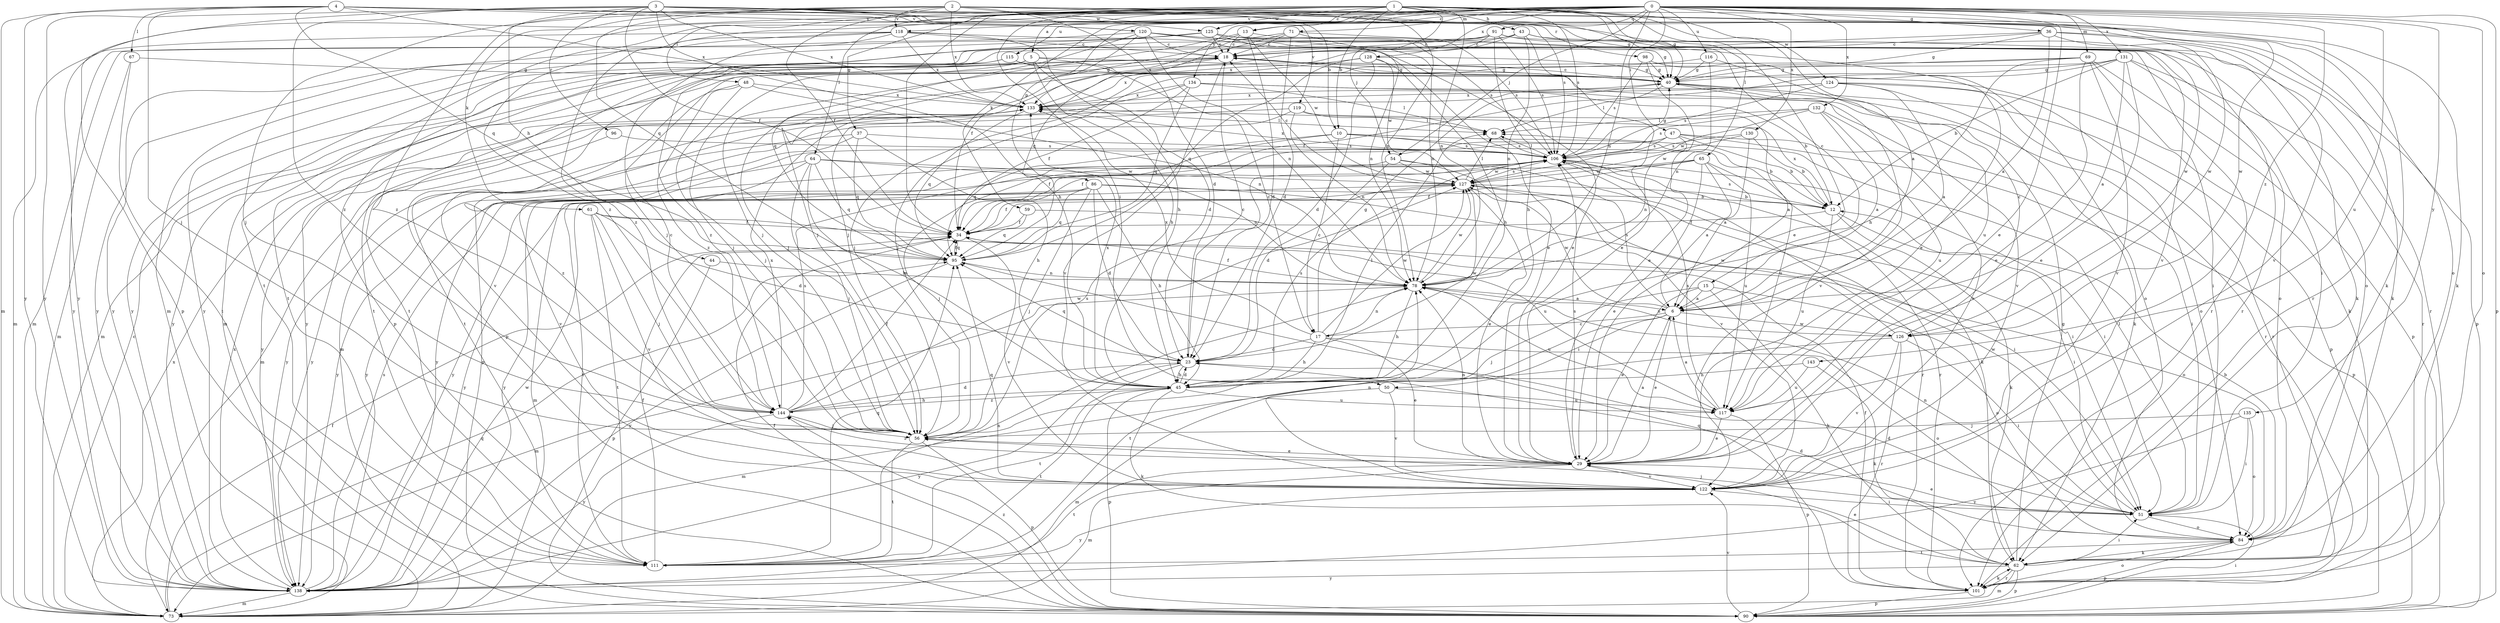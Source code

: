 strict digraph  {
0;
1;
2;
3;
4;
5;
6;
10;
12;
13;
15;
17;
18;
23;
29;
34;
36;
37;
40;
43;
44;
45;
47;
48;
50;
51;
54;
56;
59;
61;
62;
64;
65;
67;
68;
69;
71;
73;
78;
84;
86;
90;
91;
95;
96;
98;
101;
106;
111;
115;
116;
117;
118;
119;
120;
122;
124;
125;
126;
127;
128;
130;
131;
132;
133;
134;
135;
138;
143;
144;
0 -> 13  [label=c];
0 -> 29  [label=e];
0 -> 36  [label=g];
0 -> 47  [label=i];
0 -> 54  [label=j];
0 -> 59  [label=k];
0 -> 69  [label=m];
0 -> 71  [label=m];
0 -> 73  [label=m];
0 -> 78  [label=n];
0 -> 84  [label=o];
0 -> 86  [label=p];
0 -> 90  [label=p];
0 -> 91  [label=q];
0 -> 111  [label=t];
0 -> 115  [label=u];
0 -> 116  [label=u];
0 -> 117  [label=u];
0 -> 118  [label=v];
0 -> 128  [label=x];
0 -> 130  [label=x];
0 -> 131  [label=x];
0 -> 132  [label=x];
0 -> 134  [label=y];
0 -> 135  [label=y];
0 -> 138  [label=y];
0 -> 143  [label=z];
0 -> 144  [label=z];
1 -> 5  [label=a];
1 -> 6  [label=a];
1 -> 10  [label=b];
1 -> 13  [label=c];
1 -> 29  [label=e];
1 -> 34  [label=f];
1 -> 37  [label=g];
1 -> 40  [label=g];
1 -> 43  [label=h];
1 -> 48  [label=i];
1 -> 50  [label=i];
1 -> 54  [label=j];
1 -> 64  [label=l];
1 -> 65  [label=l];
1 -> 78  [label=n];
1 -> 106  [label=s];
1 -> 124  [label=w];
1 -> 125  [label=w];
2 -> 10  [label=b];
2 -> 15  [label=c];
2 -> 23  [label=d];
2 -> 34  [label=f];
2 -> 56  [label=j];
2 -> 61  [label=k];
2 -> 62  [label=k];
2 -> 78  [label=n];
2 -> 95  [label=q];
2 -> 118  [label=v];
2 -> 125  [label=w];
2 -> 126  [label=w];
2 -> 133  [label=x];
2 -> 144  [label=z];
3 -> 34  [label=f];
3 -> 40  [label=g];
3 -> 44  [label=h];
3 -> 45  [label=h];
3 -> 62  [label=k];
3 -> 90  [label=p];
3 -> 96  [label=r];
3 -> 98  [label=r];
3 -> 101  [label=r];
3 -> 119  [label=v];
3 -> 120  [label=v];
3 -> 126  [label=w];
3 -> 133  [label=x];
3 -> 138  [label=y];
3 -> 144  [label=z];
4 -> 56  [label=j];
4 -> 67  [label=l];
4 -> 73  [label=m];
4 -> 84  [label=o];
4 -> 95  [label=q];
4 -> 106  [label=s];
4 -> 120  [label=v];
4 -> 126  [label=w];
4 -> 133  [label=x];
4 -> 138  [label=y];
5 -> 17  [label=c];
5 -> 23  [label=d];
5 -> 40  [label=g];
5 -> 45  [label=h];
5 -> 56  [label=j];
5 -> 73  [label=m];
5 -> 90  [label=p];
6 -> 17  [label=c];
6 -> 29  [label=e];
6 -> 50  [label=i];
6 -> 106  [label=s];
6 -> 111  [label=t];
6 -> 126  [label=w];
6 -> 127  [label=w];
10 -> 12  [label=b];
10 -> 17  [label=c];
10 -> 34  [label=f];
10 -> 95  [label=q];
10 -> 106  [label=s];
10 -> 117  [label=u];
12 -> 34  [label=f];
12 -> 51  [label=i];
12 -> 62  [label=k];
12 -> 106  [label=s];
12 -> 117  [label=u];
12 -> 133  [label=x];
13 -> 18  [label=c];
13 -> 23  [label=d];
13 -> 56  [label=j];
13 -> 106  [label=s];
13 -> 127  [label=w];
13 -> 133  [label=x];
15 -> 6  [label=a];
15 -> 29  [label=e];
15 -> 56  [label=j];
15 -> 62  [label=k];
15 -> 84  [label=o];
17 -> 23  [label=d];
17 -> 29  [label=e];
17 -> 40  [label=g];
17 -> 45  [label=h];
17 -> 78  [label=n];
17 -> 84  [label=o];
17 -> 127  [label=w];
17 -> 133  [label=x];
18 -> 40  [label=g];
18 -> 56  [label=j];
18 -> 111  [label=t];
18 -> 122  [label=v];
18 -> 138  [label=y];
23 -> 18  [label=c];
23 -> 45  [label=h];
23 -> 95  [label=q];
23 -> 111  [label=t];
23 -> 127  [label=w];
23 -> 138  [label=y];
29 -> 6  [label=a];
29 -> 73  [label=m];
29 -> 78  [label=n];
29 -> 106  [label=s];
29 -> 111  [label=t];
29 -> 122  [label=v];
29 -> 144  [label=z];
34 -> 95  [label=q];
34 -> 122  [label=v];
36 -> 6  [label=a];
36 -> 18  [label=c];
36 -> 40  [label=g];
36 -> 62  [label=k];
36 -> 90  [label=p];
36 -> 111  [label=t];
36 -> 122  [label=v];
37 -> 45  [label=h];
37 -> 95  [label=q];
37 -> 106  [label=s];
37 -> 138  [label=y];
37 -> 144  [label=z];
40 -> 18  [label=c];
40 -> 68  [label=l];
40 -> 90  [label=p];
40 -> 101  [label=r];
40 -> 122  [label=v];
40 -> 133  [label=x];
43 -> 18  [label=c];
43 -> 29  [label=e];
43 -> 62  [label=k];
43 -> 78  [label=n];
43 -> 101  [label=r];
43 -> 133  [label=x];
43 -> 138  [label=y];
44 -> 78  [label=n];
44 -> 90  [label=p];
45 -> 23  [label=d];
45 -> 62  [label=k];
45 -> 68  [label=l];
45 -> 90  [label=p];
45 -> 106  [label=s];
45 -> 111  [label=t];
45 -> 117  [label=u];
45 -> 133  [label=x];
45 -> 144  [label=z];
47 -> 12  [label=b];
47 -> 34  [label=f];
47 -> 51  [label=i];
47 -> 78  [label=n];
47 -> 90  [label=p];
47 -> 106  [label=s];
47 -> 138  [label=y];
48 -> 56  [label=j];
48 -> 78  [label=n];
48 -> 122  [label=v];
48 -> 133  [label=x];
48 -> 144  [label=z];
50 -> 73  [label=m];
50 -> 117  [label=u];
50 -> 122  [label=v];
51 -> 23  [label=d];
51 -> 29  [label=e];
51 -> 56  [label=j];
51 -> 68  [label=l];
51 -> 78  [label=n];
51 -> 84  [label=o];
51 -> 127  [label=w];
54 -> 23  [label=d];
54 -> 51  [label=i];
54 -> 122  [label=v];
54 -> 127  [label=w];
54 -> 138  [label=y];
56 -> 29  [label=e];
56 -> 90  [label=p];
56 -> 106  [label=s];
56 -> 111  [label=t];
59 -> 34  [label=f];
59 -> 84  [label=o];
59 -> 95  [label=q];
61 -> 23  [label=d];
61 -> 34  [label=f];
61 -> 56  [label=j];
61 -> 111  [label=t];
61 -> 117  [label=u];
61 -> 122  [label=v];
62 -> 29  [label=e];
62 -> 40  [label=g];
62 -> 51  [label=i];
62 -> 73  [label=m];
62 -> 90  [label=p];
62 -> 101  [label=r];
62 -> 138  [label=y];
64 -> 45  [label=h];
64 -> 56  [label=j];
64 -> 78  [label=n];
64 -> 95  [label=q];
64 -> 122  [label=v];
64 -> 127  [label=w];
64 -> 138  [label=y];
65 -> 6  [label=a];
65 -> 29  [label=e];
65 -> 34  [label=f];
65 -> 101  [label=r];
65 -> 117  [label=u];
65 -> 127  [label=w];
65 -> 138  [label=y];
67 -> 40  [label=g];
67 -> 73  [label=m];
67 -> 111  [label=t];
68 -> 106  [label=s];
69 -> 29  [label=e];
69 -> 40  [label=g];
69 -> 45  [label=h];
69 -> 51  [label=i];
69 -> 56  [label=j];
69 -> 90  [label=p];
69 -> 122  [label=v];
71 -> 18  [label=c];
71 -> 23  [label=d];
71 -> 29  [label=e];
71 -> 56  [label=j];
71 -> 78  [label=n];
71 -> 95  [label=q];
73 -> 18  [label=c];
73 -> 34  [label=f];
73 -> 95  [label=q];
73 -> 133  [label=x];
78 -> 6  [label=a];
78 -> 34  [label=f];
78 -> 45  [label=h];
78 -> 73  [label=m];
78 -> 117  [label=u];
78 -> 127  [label=w];
84 -> 12  [label=b];
84 -> 23  [label=d];
84 -> 62  [label=k];
84 -> 90  [label=p];
84 -> 111  [label=t];
86 -> 12  [label=b];
86 -> 23  [label=d];
86 -> 45  [label=h];
86 -> 51  [label=i];
86 -> 56  [label=j];
86 -> 73  [label=m];
86 -> 95  [label=q];
86 -> 111  [label=t];
86 -> 138  [label=y];
90 -> 34  [label=f];
90 -> 51  [label=i];
90 -> 122  [label=v];
90 -> 144  [label=z];
91 -> 18  [label=c];
91 -> 45  [label=h];
91 -> 56  [label=j];
91 -> 73  [label=m];
91 -> 101  [label=r];
91 -> 106  [label=s];
91 -> 122  [label=v];
91 -> 138  [label=y];
95 -> 34  [label=f];
95 -> 78  [label=n];
95 -> 138  [label=y];
96 -> 106  [label=s];
96 -> 138  [label=y];
98 -> 29  [label=e];
98 -> 40  [label=g];
98 -> 84  [label=o];
98 -> 106  [label=s];
101 -> 34  [label=f];
101 -> 62  [label=k];
101 -> 84  [label=o];
101 -> 90  [label=p];
101 -> 95  [label=q];
106 -> 40  [label=g];
106 -> 51  [label=i];
106 -> 56  [label=j];
106 -> 62  [label=k];
106 -> 68  [label=l];
106 -> 101  [label=r];
106 -> 127  [label=w];
106 -> 133  [label=x];
111 -> 34  [label=f];
111 -> 78  [label=n];
111 -> 95  [label=q];
115 -> 40  [label=g];
115 -> 62  [label=k];
115 -> 111  [label=t];
115 -> 144  [label=z];
116 -> 40  [label=g];
116 -> 78  [label=n];
116 -> 117  [label=u];
116 -> 138  [label=y];
117 -> 6  [label=a];
117 -> 29  [label=e];
117 -> 90  [label=p];
117 -> 106  [label=s];
118 -> 18  [label=c];
118 -> 29  [label=e];
118 -> 45  [label=h];
118 -> 56  [label=j];
118 -> 73  [label=m];
118 -> 133  [label=x];
118 -> 138  [label=y];
118 -> 144  [label=z];
119 -> 6  [label=a];
119 -> 68  [label=l];
119 -> 73  [label=m];
119 -> 78  [label=n];
119 -> 90  [label=p];
120 -> 18  [label=c];
120 -> 29  [label=e];
120 -> 34  [label=f];
120 -> 51  [label=i];
120 -> 78  [label=n];
120 -> 95  [label=q];
120 -> 101  [label=r];
120 -> 138  [label=y];
122 -> 51  [label=i];
122 -> 78  [label=n];
122 -> 95  [label=q];
122 -> 138  [label=y];
124 -> 6  [label=a];
124 -> 62  [label=k];
124 -> 73  [label=m];
124 -> 84  [label=o];
124 -> 101  [label=r];
124 -> 106  [label=s];
124 -> 133  [label=x];
125 -> 18  [label=c];
125 -> 40  [label=g];
125 -> 73  [label=m];
125 -> 78  [label=n];
125 -> 84  [label=o];
125 -> 90  [label=p];
125 -> 106  [label=s];
125 -> 138  [label=y];
126 -> 18  [label=c];
126 -> 51  [label=i];
126 -> 73  [label=m];
126 -> 78  [label=n];
126 -> 101  [label=r];
126 -> 122  [label=v];
126 -> 127  [label=w];
127 -> 12  [label=b];
127 -> 18  [label=c];
127 -> 29  [label=e];
127 -> 34  [label=f];
127 -> 68  [label=l];
127 -> 106  [label=s];
127 -> 138  [label=y];
128 -> 23  [label=d];
128 -> 40  [label=g];
128 -> 45  [label=h];
128 -> 95  [label=q];
128 -> 127  [label=w];
128 -> 133  [label=x];
130 -> 6  [label=a];
130 -> 12  [label=b];
130 -> 106  [label=s];
130 -> 127  [label=w];
131 -> 6  [label=a];
131 -> 12  [label=b];
131 -> 29  [label=e];
131 -> 34  [label=f];
131 -> 40  [label=g];
131 -> 56  [label=j];
131 -> 84  [label=o];
131 -> 101  [label=r];
132 -> 6  [label=a];
132 -> 68  [label=l];
132 -> 106  [label=s];
132 -> 117  [label=u];
132 -> 122  [label=v];
132 -> 127  [label=w];
133 -> 68  [label=l];
133 -> 95  [label=q];
133 -> 138  [label=y];
134 -> 12  [label=b];
134 -> 34  [label=f];
134 -> 68  [label=l];
134 -> 95  [label=q];
134 -> 111  [label=t];
134 -> 122  [label=v];
134 -> 133  [label=x];
135 -> 51  [label=i];
135 -> 56  [label=j];
135 -> 84  [label=o];
135 -> 138  [label=y];
138 -> 73  [label=m];
138 -> 106  [label=s];
138 -> 127  [label=w];
138 -> 133  [label=x];
143 -> 45  [label=h];
143 -> 62  [label=k];
143 -> 117  [label=u];
144 -> 18  [label=c];
144 -> 23  [label=d];
144 -> 34  [label=f];
144 -> 45  [label=h];
144 -> 56  [label=j];
144 -> 106  [label=s];
144 -> 127  [label=w];
144 -> 133  [label=x];
144 -> 138  [label=y];
}
